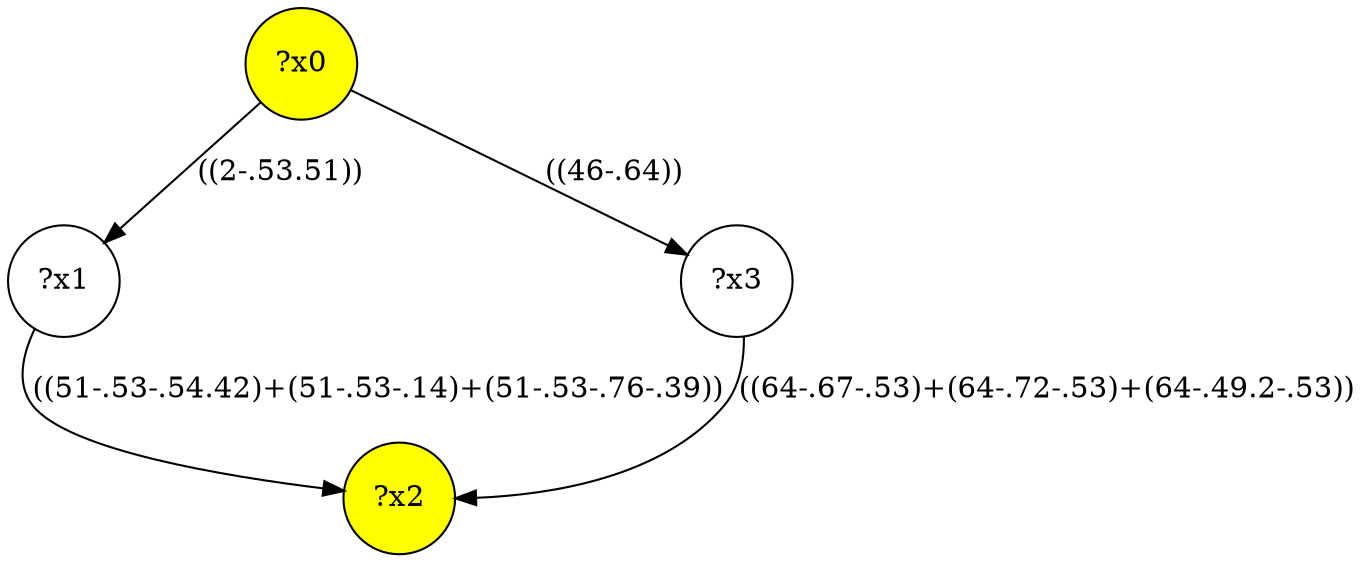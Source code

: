 digraph g {
	x0 [fillcolor="yellow", style="filled," shape=circle, label="?x0"];
	x2 [fillcolor="yellow", style="filled," shape=circle, label="?x2"];
	x1 [shape=circle, label="?x1"];
	x0 -> x1 [label="((2-.53.51))"];
	x1 -> x2 [label="((51-.53-.54.42)+(51-.53-.14)+(51-.53-.76-.39))"];
	x3 [shape=circle, label="?x3"];
	x0 -> x3 [label="((46-.64))"];
	x3 -> x2 [label="((64-.67-.53)+(64-.72-.53)+(64-.49.2-.53))"];
}
